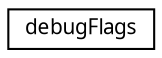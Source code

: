 digraph "Grafische Darstellung der Klassenhierarchie"
{
  edge [fontname="Sans",fontsize="10",labelfontname="Sans",labelfontsize="10"];
  node [fontname="Sans",fontsize="10",shape=record];
  rankdir="LR";
  Node0 [label="debugFlags",height=0.2,width=0.4,color="black", fillcolor="white", style="filled",URL="$df/dbc/structdebugFlags.html"];
}
